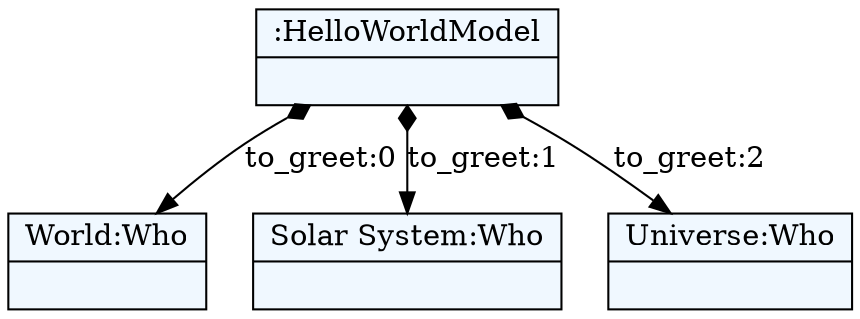 
    digraph textX {
    fontname = "Bitstream Vera Sans"
    fontsize = 8
    node[
        shape=record,
        style=filled,
        fillcolor=aliceblue
    ]
    nodesep = 0.3
    edge[dir=black,arrowtail=empty]


140039042203920 -> 140039042204176 [label="to_greet:0" arrowtail=diamond dir=both]
140039042204176[label="{World:Who|}"]
140039042203920 -> 140039042204240 [label="to_greet:1" arrowtail=diamond dir=both]
140039042204240[label="{Solar System:Who|}"]
140039042203920 -> 140039042204368 [label="to_greet:2" arrowtail=diamond dir=both]
140039042204368[label="{Universe
:Who|}"]
140039042203920[label="{:HelloWorldModel|}"]

}
